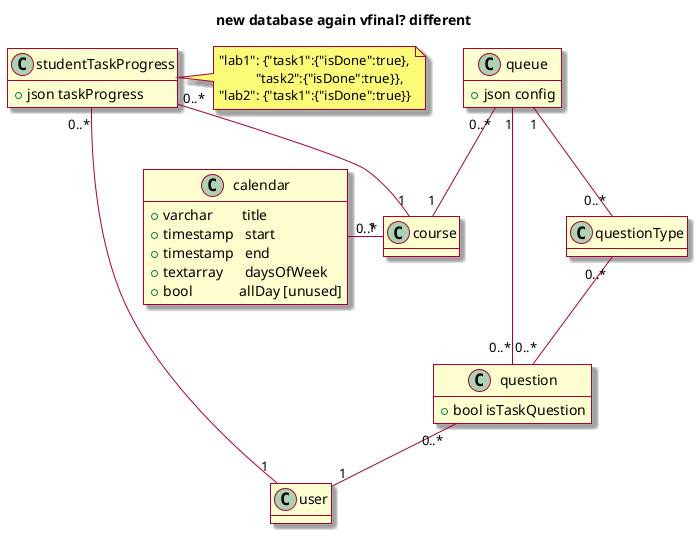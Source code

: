@startuml

skin rose

title new database again vfinal? different


class queue {
  +json config
}

class course

class calendar {
  +varchar        title
  +timestamp   start 
  +timestamp   end
  +textarray      daysOfWeek
  +bool             allDay [unused]
}

class course

class question {
  +bool isTaskQuestion
}

class thing as "studentTaskProgress" {
  +json taskProgress
}
note right : "lab1": {"task1":{"isDone":true},\n\t   "task2":{"isDone":true}}, \n"lab2": {"task1":{"isDone":true}}

class questionType { 
  ' questionTypes are only going to be tags, not tasks
  '+bool isTask
  '+varchar shortName
  '+bool blocking
}


queue "0..*" -- "1" course
question "0..*" -- "1" queue
question "0..*" -- "1" user
thing "0..*" -- "1" user
thing "0..*" -- "1" course
calendar "0..*" --right "1" course
questionType "0..*" -- "0..*" question
' still not sure whether to remove this connection EDIT: i think removing it is a good idea since that way queues don't have access to all the previous questionTypes
' questionType "0..*" -- "1" queue 
queue "1" -- "0..*" questionType


hide empty methods
' hide circle

' NOTE: does it make sense to have a connection between question and queueSession?
' from a histroy standpoint, yes, but the connection might be unused otherwise

' Note to self: we are not hijacking the "event" table since then events would need to store session configs as well as have a connection to questionType, and it makes more sense to keep those things seperate

@enduml